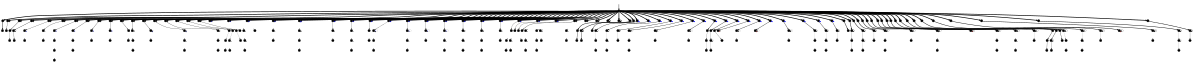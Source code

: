 digraph model {
  orientation = portrait;
  graph [ rankdir = "TB", ranksep="0.1", nodesep="0.05", size="8!" ];
  node [ fontname = "Helvetica", fontsize="6.0", shape="point", margin="0.01", height="0.1", width="0.5" ];
  edge [ fontname = "Helvetica", arrowsize=".3", arrowhead="normal", fontsize="6.0", margin="0.05" ];
None [shape=none, style=invis, width=0.1, height=0.1]
None->0
{rank = source; None}
0->1[penwidth="2.0043213737826426",label = "  "];1->2[penwidth="1.1931245983544616",label = "  "];0->3[penwidth="2.0043213737826426",label = "  "];3->3[penwidth="1.2624510897304295",label = "  "];3->4[penwidth="0.5314789170422551",label = "  "];0->5[penwidth="2.0043213737826426",label = "  "];5->5[penwidth="1.2624510897304295",label = "  "];5->6[penwidth="0.7323937598229685",label = "  "];6->7[penwidth="0.43136376415898736",label = "  "];0->8[penwidth="2.0043213737826426",label = "  "];8->8[penwidth="1.2624510897304295",label = "  "];8->9[penwidth="0.7323937598229685",label = "  "];9->9[penwidth="0.568201724066995",label = "  "];9->10[penwidth="0.568201724066995",label = "  "];0->11[penwidth="2.0043213737826426",label = "  "];11->11[penwidth="1.2624510897304295",label = "  "];11->12[penwidth="0.6020599913279624",label = "  "];12->12[penwidth="0.11394335230683679",label = "  "];12->12[style=dotted, color=blue,penwidth="0.07918124604762482",label = "  "];12->13[penwidth="0.07918124604762482",label = "  "];0->14[penwidth="2.0043213737826426",label = "  "];14->14[penwidth="1.2624510897304295",label = "  "];14->15[penwidth="0.6020599913279624",label = "  "];15->15[penwidth="0.11394335230683679",label = "  "];15->16[penwidth="0.04139268515822508",label = "  "];0->17[penwidth="2.0043213737826426",label = "  "];17->17[penwidth="1.2624510897304295",label = "  "];17->18[penwidth="0.6020599913279624",label = "  "];18->18[style=dotted, color=blue,penwidth="0.17609125905568124",label = "  "];18->18[penwidth="0.04139268515822508",label = "  "];18->19[penwidth="0.04139268515822508",label = "  "];19->20[penwidth="0.04139268515822508",label = "  "];20->21[penwidth="0.04139268515822508",label = "  "];0->22[penwidth="2.0043213737826426",label = "  "];22->22[penwidth="1.2624510897304295",label = "  "];22->23[penwidth="0.6020599913279624",label = "  "];23->23[style=dotted, color=blue,penwidth="0.17609125905568124",label = "  "];23->23[penwidth="0.146128035678238",label = "  "];23->24[penwidth="0.04139268515822508",label = "  "];24->25[penwidth="0.04139268515822508",label = "  "];0->26[penwidth="2.0043213737826426",label = "  "];26->26[penwidth="1.2624510897304295",label = "  "];26->27[penwidth="0.6020599913279624",label = "  "];27->27[style=dotted, color=blue,penwidth="0.17609125905568124",label = "  "];27->27[penwidth="0.146128035678238",label = "  "];27->28[penwidth="0.07918124604762482",label = "  "];0->29[penwidth="2.0043213737826426",label = "  "];29->29[penwidth="1.2624510897304295",label = "  "];29->30[penwidth="0.6020599913279624",label = "  "];30->30[style=dotted, color=blue,penwidth="0.17609125905568124",label = "  "];30->30[penwidth="0.146128035678238",label = "  "];30->31[penwidth="0.04139268515822508",label = "  "];0->32[penwidth="2.0043213737826426",label = "  "];32->32[penwidth="1.2624510897304295",label = "  "];32->33[penwidth="0.6020599913279624",label = "  "];33->34[penwidth="0.07918124604762482",label = "  "];0->35[penwidth="2.0043213737826426",label = "  "];35->35[penwidth="1.2624510897304295",label = "  "];35->36[penwidth="0.6020599913279624",label = "  "];36->36[penwidth="0.17609125905568124",label = "  "];36->36[penwidth="0.07918124604762482",label = "  "];36->37[penwidth="0.07918124604762482",label = "  "];37->38[penwidth="0.07918124604762482",label = "  "];0->39[penwidth="2.0043213737826426",label = "  "];39->39[penwidth="1.2624510897304295",label = "  "];39->40[penwidth="0.6020599913279624",label = "  "];40->40[penwidth="0.17609125905568124",label = "  "];40->40[penwidth="0.04139268515822508",label = "  "];40->40[style=dotted, color=blue,penwidth="0.04139268515822508",label = "  "];40->40[penwidth="0.04139268515822508",label = "  "];40->41[penwidth="0.04139268515822508",label = "  "];0->42[penwidth="2.0043213737826426",label = "  "];42->42[penwidth="1.2624510897304295",label = "  "];42->43[penwidth="0.6020599913279624",label = "  "];43->43[penwidth="0.17609125905568124",label = "  "];43->43[style=dotted, color=blue,penwidth="0.04139268515822508",label = "  "];43->43[penwidth="0.04139268515822508",label = "  "];43->43[penwidth="0.04139268515822508",label = "  "];43->44[penwidth="0.04139268515822508",label = "  "];44->44[penwidth="0.04139268515822508",label = "  "];44->45[penwidth="0.04139268515822508",label = "  "];0->46[penwidth="2.0043213737826426",label = "  "];46->46[penwidth="1.2624510897304295",label = "  "];46->47[penwidth="0.6020599913279624",label = "  "];47->47[penwidth="0.17609125905568124",label = "  "];47->48[penwidth="0.04139268515822508",label = "  "];48->49[penwidth="0.04139268515822508",label = "  "];0->50[penwidth="2.0043213737826426",label = "  "];50->50[penwidth="1.2624510897304295",label = "  "];50->51[penwidth="0.6020599913279624",label = "  "];51->52[penwidth="0.2304489213782739",label = "  "];52->53[penwidth="0.146128035678238",label = "  "];0->54[penwidth="2.0043213737826426",label = "  "];54->54[penwidth="1.2624510897304295",label = "  "];54->55[penwidth="0.6020599913279624",label = "  "];55->56[penwidth="0.2304489213782739",label = "  "];56->56[penwidth="0.11394335230683679",label = "  "];56->57[penwidth="0.11394335230683679",label = "  "];0->58[penwidth="2.0043213737826426",label = "  "];58->58[penwidth="1.2624510897304295",label = "  "];58->59[penwidth="0.6020599913279624",label = "  "];59->60[penwidth="0.25527250510330607",label = "  "];0->61[penwidth="2.0043213737826426",label = "  "];61->61[penwidth="1.2624510897304295",label = "  "];61->61[style=dotted, color=blue,penwidth="0.17609125905568124",label = "  "];61->62[penwidth="0.146128035678238",label = "  "];0->63[penwidth="2.0043213737826426",label = "  "];63->63[penwidth="1.2624510897304295",label = "  "];63->63[style=dotted, color=blue,penwidth="0.17609125905568124",label = "  "];63->64[penwidth="0.04139268515822508",label = "  "];64->64[penwidth="0.04139268515822508",label = "  "];64->65[penwidth="0.04139268515822508",label = "  "];65->65[penwidth="0.04139268515822508",label = "  "];65->66[penwidth="0.04139268515822508",label = "  "];0->67[penwidth="2.0043213737826426",label = "  "];67->67[penwidth="1.2624510897304295",label = "  "];67->67[style=dotted, color=blue,penwidth="0.5314789170422551",label = "  "];67->67[penwidth="0.11394335230683679",label = "  "];67->68[penwidth="0.04139268515822508",label = "  "];0->69[penwidth="2.0043213737826426",label = "  "];69->69[penwidth="1.2624510897304295",label = "  "];69->69[style=dotted, color=blue,penwidth="0.5314789170422551",label = "  "];69->69[penwidth="0.11394335230683679",label = "  "];69->70[penwidth="0.04139268515822508",label = "  "];70->70[penwidth="0.04139268515822508",label = "  "];70->71[penwidth="0.04139268515822508",label = "  "];0->72[penwidth="2.0043213737826426",label = "  "];72->72[penwidth="1.2624510897304295",label = "  "];72->72[style=dotted, color=blue,penwidth="0.5314789170422551",label = "  "];72->72[penwidth="0.11394335230683679",label = "  "];72->72[style=dotted, color=blue,penwidth="0.04139268515822508",label = "  "];72->73[penwidth="0.04139268515822508",label = "  "];73->73[penwidth="0.04139268515822508",label = "  "];73->73[penwidth="0.04139268515822508",label = "  "];73->73[penwidth="0.04139268515822508",label = "  "];73->74[penwidth="0.04139268515822508",label = "  "];74->75[penwidth="0.04139268515822508",label = "  "];0->76[penwidth="2.0043213737826426",label = "  "];76->76[penwidth="1.2624510897304295",label = "  "];76->76[style=dotted, color=blue,penwidth="0.5314789170422551",label = "  "];76->77[penwidth="0.4913616938342727",label = "  "];77->77[penwidth="0.11394335230683679",label = "  "];77->78[penwidth="0.04139268515822508",label = "  "];0->79[penwidth="2.0043213737826426",label = "  "];79->79[penwidth="1.2624510897304295",label = "  "];79->79[style=dotted, color=blue,penwidth="0.5314789170422551",label = "  "];79->80[penwidth="0.4913616938342727",label = "  "];80->80[penwidth="0.11394335230683679",label = "  "];80->81[penwidth="0.07918124604762482",label = "  "];81->81[penwidth="0.07918124604762482",label = "  "];81->82[penwidth="0.07918124604762482",label = "  "];0->83[penwidth="2.0043213737826426",label = "  "];83->83[penwidth="1.2624510897304295",label = "  "];83->83[style=dotted, color=blue,penwidth="0.5314789170422551",label = "  "];83->84[penwidth="0.4913616938342727",label = "  "];84->85[penwidth="0.11394335230683679",label = "  "];0->86[penwidth="2.0043213737826426",label = "  "];86->86[penwidth="1.2624510897304295",label = "  "];86->86[style=dotted, color=blue,penwidth="0.5314789170422551",label = "  "];86->87[penwidth="0.4913616938342727",label = "  "];87->87[style=dotted, color=blue,penwidth="0.17609125905568124",label = "  "];87->87[penwidth="0.17609125905568124",label = "  "];87->87[penwidth="0.04139268515822508",label = "  "];87->87[penwidth="0.04139268515822508",label = "  "];87->88[penwidth="0.04139268515822508",label = "  "];88->89[penwidth="0.04139268515822508",label = "  "];0->90[penwidth="2.0043213737826426",label = "  "];90->90[penwidth="1.2624510897304295",label = "  "];90->90[style=dotted, color=blue,penwidth="0.5314789170422551",label = "  "];90->91[penwidth="0.4913616938342727",label = "  "];91->91[style=dotted, color=blue,penwidth="0.17609125905568124",label = "  "];91->91[penwidth="0.17609125905568124",label = "  "];91->92[penwidth="0.04139268515822508",label = "  "];92->92[penwidth="0.04139268515822508",label = "  "];92->93[penwidth="0.04139268515822508",label = "  "];0->94[penwidth="2.0043213737826426",label = "  "];94->94[penwidth="1.2624510897304295",label = "  "];94->94[style=dotted, color=blue,penwidth="0.5314789170422551",label = "  "];94->95[penwidth="0.4913616938342727",label = "  "];95->95[style=dotted, color=blue,penwidth="0.17609125905568124",label = "  "];95->95[penwidth="0.17609125905568124",label = "  "];95->96[penwidth="0.07918124604762482",label = "  "];0->97[penwidth="2.0043213737826426",label = "  "];97->97[penwidth="1.2624510897304295",label = "  "];97->97[style=dotted, color=blue,penwidth="0.5314789170422551",label = "  "];97->98[penwidth="0.4913616938342727",label = "  "];98->98[style=dotted, color=blue,penwidth="0.17609125905568124",label = "  "];98->98[penwidth="0.17609125905568124",label = "  "];98->99[penwidth="0.04139268515822508",label = "  "];99->99[penwidth="0.04139268515822508",label = "  "];99->100[penwidth="0.04139268515822508",label = "  "];0->101[penwidth="2.0043213737826426",label = "  "];101->101[penwidth="1.2624510897304295",label = "  "];101->101[style=dotted, color=blue,penwidth="0.5314789170422551",label = "  "];101->102[penwidth="0.4913616938342727",label = "  "];102->102[penwidth="0.17609125905568124",label = "  "];102->102[penwidth="0.04139268515822508",label = "  "];102->103[penwidth="0.04139268515822508",label = "  "];103->103[penwidth="0.04139268515822508",label = "  "];103->104[penwidth="0.04139268515822508",label = "  "];0->105[penwidth="2.0043213737826426",label = "  "];105->105[penwidth="1.2624510897304295",label = "  "];105->105[style=dotted, color=blue,penwidth="0.5314789170422551",label = "  "];105->106[penwidth="0.4913616938342727",label = "  "];106->106[penwidth="0.17609125905568124",label = "  "];106->106[penwidth="0.04139268515822508",label = "  "];106->107[penwidth="0.04139268515822508",label = "  "];107->108[penwidth="0.04139268515822508",label = "  "];0->109[penwidth="2.0043213737826426",label = "  "];109->109[penwidth="1.2624510897304295",label = "  "];109->109[style=dotted, color=blue,penwidth="0.5314789170422551",label = "  "];109->110[penwidth="0.4913616938342727",label = "  "];110->110[penwidth="0.17609125905568124",label = "  "];110->111[penwidth="0.11394335230683679",label = "  "];0->112[penwidth="2.0043213737826426",label = "  "];112->112[penwidth="1.2624510897304295",label = "  "];112->112[style=dotted, color=blue,penwidth="0.5314789170422551",label = "  "];112->113[penwidth="0.4913616938342727",label = "  "];113->114[penwidth="0.11394335230683679",label = "  "];114->115[penwidth="0.07918124604762482",label = "  "];0->116[penwidth="2.0043213737826426",label = "  "];116->116[penwidth="1.2624510897304295",label = "  "];116->116[style=dotted, color=blue,penwidth="0.5314789170422551",label = "  "];116->117[penwidth="0.4913616938342727",label = "  "];117->118[penwidth="0.11394335230683679",label = "  "];118->118[penwidth="0.04139268515822508",label = "  "];118->119[penwidth="0.04139268515822508",label = "  "];0->120[penwidth="2.0043213737826426",label = "  "];120->120[penwidth="1.2624510897304295",label = "  "];120->120[style=dotted, color=blue,penwidth="0.5314789170422551",label = "  "];120->121[penwidth="0.4913616938342727",label = "  "];121->122[penwidth="0.07918124604762482",label = "  "];0->123[penwidth="2.0043213737826426",label = "  "];123->123[penwidth="1.2624510897304295",label = "  "];123->124[penwidth="0.7160033436347992",label = "  "];0->125[penwidth="2.0043213737826426",label = "  "];125->125[penwidth="1.2624510897304295",label = "  "];125->126[penwidth="0.146128035678238",label = "  "];126->126[penwidth="0.04139268515822508",label = "  "];126->127[penwidth="0.04139268515822508",label = "  "];127->127[penwidth="0.04139268515822508",label = "  "];127->128[penwidth="0.04139268515822508",label = "  "];0->129[penwidth="2.0043213737826426",label = "  "];129->129[penwidth="1.2624510897304295",label = "  "];129->130[penwidth="0.146128035678238",label = "  "];130->131[penwidth="0.04139268515822508",label = "  "];131->132[penwidth="0.04139268515822508",label = "  "];0->133[penwidth="2.0043213737826426",label = "  "];133->133[penwidth="1.2624510897304295",label = "  "];133->134[penwidth="0.146128035678238",label = "  "];134->134[penwidth="0.07918124604762482",label = "  "];134->134[penwidth="0.04139268515822508",label = "  "];134->134[penwidth="0.04139268515822508",label = "  "];134->135[penwidth="0.04139268515822508",label = "  "];0->136[penwidth="2.0043213737826426",label = "  "];136->136[penwidth="1.2624510897304295",label = "  "];136->137[penwidth="0.146128035678238",label = "  "];137->137[penwidth="0.07918124604762482",label = "  "];137->138[penwidth="0.04139268515822508",label = "  "];0->139[penwidth="2.0043213737826426",label = "  "];139->140[penwidth="1.2479732663618066",label = "  "];140->141[penwidth="0.9242792860618817",label = "  "];0->142[penwidth="2.0043213737826426",label = "  "];142->143[penwidth="1.2479732663618066",label = "  "];143->143[penwidth="1.0128372247051722",label = "  "];143->144[penwidth="1.0128372247051722",label = "  "];0->145[penwidth="2.0043213737826426",label = "  "];145->145[style=dotted, color=blue,penwidth="1.2253092817258628",label = "  "];145->146[penwidth="0.9956351945975499",label = "  "];0->147[penwidth="2.0043213737826426",label = "  "];147->147[style=dotted, color=blue,penwidth="1.2253092817258628",label = "  "];147->148[penwidth="0.8976270912904415",label = "  "];148->148[penwidth="0.43136376415898736",label = "  "];148->149[penwidth="0.17609125905568124",label = "  "];149->150[penwidth="0.07918124604762482",label = "  "];0->151[penwidth="2.0043213737826426",label = "  "];151->151[style=dotted, color=blue,penwidth="1.2253092817258628",label = "  "];151->152[penwidth="0.8976270912904415",label = "  "];152->152[penwidth="0.43136376415898736",label = "  "];152->153[penwidth="0.17609125905568124",label = "  "];153->153[penwidth="0.11394335230683679",label = "  "];153->154[penwidth="0.11394335230683679",label = "  "];0->155[penwidth="2.0043213737826426",label = "  "];155->155[style=dotted, color=blue,penwidth="1.2253092817258628",label = "  "];155->156[penwidth="0.8976270912904415",label = "  "];156->156[penwidth="0.43136376415898736",label = "  "];156->157[penwidth="0.2304489213782739",label = "  "];0->158[penwidth="2.0043213737826426",label = "  "];158->158[style=dotted, color=blue,penwidth="1.2253092817258628",label = "  "];158->159[penwidth="0.8976270912904415",label = "  "];159->159[penwidth="0.43136376415898736",label = "  "];159->159[penwidth="0.17609125905568124",label = "  "];159->159[penwidth="0.07918124604762482",label = "  "];159->160[penwidth="0.04139268515822508",label = "  "];160->161[penwidth="0.04139268515822508",label = "  "];0->162[penwidth="2.0043213737826426",label = "  "];162->162[style=dotted, color=blue,penwidth="1.2253092817258628",label = "  "];162->163[penwidth="0.8976270912904415",label = "  "];163->163[penwidth="0.43136376415898736",label = "  "];163->163[penwidth="0.17609125905568124",label = "  "];163->163[penwidth="0.07918124604762482",label = "  "];163->163[penwidth="0.04139268515822508",label = "  "];163->164[penwidth="0.04139268515822508",label = "  "];0->165[penwidth="2.0043213737826426",label = "  "];165->165[style=dotted, color=blue,penwidth="1.2253092817258628",label = "  "];165->166[penwidth="0.8976270912904415",label = "  "];166->166[penwidth="0.43136376415898736",label = "  "];166->166[penwidth="0.17609125905568124",label = "  "];166->167[penwidth="0.11394335230683679",label = "  "];0->168[penwidth="2.0043213737826426",label = "  "];168->168[style=dotted, color=blue,penwidth="1.2253092817258628",label = "  "];168->169[penwidth="0.8976270912904415",label = "  "];169->170[penwidth="0.43136376415898736",label = "  "];170->171[penwidth="0.25527250510330607",label = "  "];0->172[penwidth="2.0043213737826426",label = "  "];172->172[style=dotted, color=blue,penwidth="1.2253092817258628",label = "  "];172->173[penwidth="0.8976270912904415",label = "  "];173->174[penwidth="0.43136376415898736",label = "  "];174->174[penwidth="0.2787536009528289",label = "  "];174->175[penwidth="0.2787536009528289",label = "  "];0->176[penwidth="2.0043213737826426",label = "  "];176->176[style=dotted, color=blue,penwidth="1.2253092817258628",label = "  "];176->177[penwidth="0.8976270912904415",label = "  "];177->178[penwidth="0.4471580313422192",label = "  "];0->179[penwidth="2.0043213737826426",label = "  "];179->179[style=dotted, color=blue,penwidth="1.2253092817258628",label = "  "];179->180[penwidth="0.8976270912904415",label = "  "];180->180[penwidth="0.43136376415898736",label = "  "];180->180[color=red,penwidth="0.04139268515822508",label = "  "];0->181[penwidth="2.0043213737826426",label = "  "];181->181[style=dotted, color=blue,penwidth="1.2253092817258628",label = "  "];181->182[penwidth="0.8976270912904415",label = "  "];182->182[penwidth="0.43136376415898736",label = "  "];182->182[penwidth="0.17609125905568124",label = "  "];182->183[penwidth="0.11394335230683679",label = "  "];0->184[penwidth="2.0043213737826426",label = "  "];184->184[style=dotted, color=blue,penwidth="1.2253092817258628",label = "  "];184->185[penwidth="0.8976270912904415",label = "  "];185->185[penwidth="0.43136376415898736",label = "  "];185->185[penwidth="0.17609125905568124",label = "  "];185->185[penwidth="0.07918124604762482",label = "  "];185->185[color=red,penwidth="0.04139268515822508",label = "  "];0->186[penwidth="2.0043213737826426",label = "  "];186->186[style=dotted, color=blue,penwidth="1.2253092817258628",label = "  "];186->187[penwidth="0.8976270912904415",label = "  "];187->187[penwidth="0.43136376415898736",label = "  "];187->187[penwidth="0.17609125905568124",label = "  "];187->187[penwidth="0.07918124604762482",label = "  "];187->188[penwidth="0.04139268515822508",label = "  "];0->189[penwidth="2.0043213737826426",label = "  "];189->189[style=dotted, color=blue,penwidth="1.2253092817258628",label = "  "];189->190[penwidth="0.8976270912904415",label = "  "];190->190[penwidth="0.43136376415898736",label = "  "];190->191[penwidth="0.17609125905568124",label = "  "];191->192[penwidth="0.07918124604762482",label = "  "];0->193[penwidth="2.0043213737826426",label = "  "];193->193[style=dotted, color=blue,penwidth="1.2253092817258628",label = "  "];193->194[penwidth="0.8976270912904415",label = "  "];194->194[penwidth="0.43136376415898736",label = "  "];194->195[penwidth="0.17609125905568124",label = "  "];195->195[penwidth="0.11394335230683679",label = "  "];195->196[penwidth="0.11394335230683679",label = "  "];0->197[penwidth="2.0043213737826426",label = "  "];197->197[style=dotted, color=blue,penwidth="1.2253092817258628",label = "  "];197->198[penwidth="0.8976270912904415",label = "  "];198->198[penwidth="0.43136376415898736",label = "  "];198->199[penwidth="0.2041199826559248",label = "  "];0->200[penwidth="2.0043213737826426",label = "  "];200->201[penwidth="1.252853030979893",label = "  "];0->202[penwidth="2.0043213737826426",label = "  "];202->203[penwidth="1.294466226161593",label = "  "];203->203[penwidth="0.6989700043360189",label = "  "];203->204[penwidth="0.3979400086720376",label = "  "];204->205[penwidth="0.25527250510330607",label = "  "];0->206[penwidth="2.0043213737826426",label = "  "];206->207[penwidth="1.294466226161593",label = "  "];207->207[penwidth="0.6989700043360189",label = "  "];207->208[penwidth="0.3979400086720376",label = "  "];208->208[penwidth="0.2304489213782739",label = "  "];208->209[penwidth="0.2304489213782739",label = "  "];0->210[penwidth="2.0043213737826426",label = "  "];210->211[penwidth="1.294466226161593",label = "  "];211->211[penwidth="0.6989700043360189",label = "  "];211->212[penwidth="0.3222192947339193",label = "  "];0->213[penwidth="2.0043213737826426",label = "  "];213->214[penwidth="1.294466226161593",label = "  "];214->214[penwidth="0.6989700043360189",label = "  "];214->214[penwidth="0.38021124171160603",label = "  "];214->214[penwidth="0.146128035678238",label = "  "];214->215[penwidth="0.04139268515822508",label = "  "];215->216[penwidth="0.04139268515822508",label = "  "];0->217[penwidth="2.0043213737826426",label = "  "];217->218[penwidth="1.294466226161593",label = "  "];218->218[penwidth="0.6989700043360189",label = "  "];218->218[penwidth="0.38021124171160603",label = "  "];218->218[penwidth="0.146128035678238",label = "  "];218->219[penwidth="0.07918124604762482",label = "  "];0->220[penwidth="2.0043213737826426",label = "  "];220->221[penwidth="1.294466226161593",label = "  "];221->221[penwidth="0.6989700043360189",label = "  "];221->221[penwidth="0.38021124171160603",label = "  "];221->221[penwidth="0.146128035678238",label = "  "];221->221[penwidth="0.04139268515822508",label = "  "];221->222[penwidth="0.04139268515822508",label = "  "];222->222[penwidth="0.04139268515822508",label = "  "];222->223[penwidth="0.04139268515822508",label = "  "];0->224[penwidth="2.0043213737826426",label = "  "];224->225[penwidth="1.294466226161593",label = "  "];225->225[penwidth="0.6989700043360189",label = "  "];225->225[penwidth="0.38021124171160603",label = "  "];225->225[color=red,penwidth="0.04139268515822508",label = "  "];0->226[penwidth="2.0043213737826426",label = "  "];226->227[penwidth="1.294466226161593",label = "  "];227->227[penwidth="0.6989700043360189",label = "  "];227->227[penwidth="0.38021124171160603",label = "  "];227->228[penwidth="0.11394335230683679",label = "  "];228->229[penwidth="0.07918124604762482",label = "  "];0->230[penwidth="2.0043213737826426",label = "  "];230->231[penwidth="1.294466226161593",label = "  "];231->231[penwidth="0.6989700043360189",label = "  "];231->231[penwidth="0.38021124171160603",label = "  "];231->232[penwidth="0.11394335230683679",label = "  "];232->232[penwidth="0.04139268515822508",label = "  "];232->233[penwidth="0.04139268515822508",label = "  "];0->234[penwidth="2.0043213737826426",label = "  "];234->235[penwidth="1.294466226161593",label = "  "];235->235[penwidth="0.6989700043360189",label = "  "];235->235[penwidth="0.38021124171160603",label = "  "];235->236[penwidth="0.2041199826559248",label = "  "];0->237[penwidth="2.0043213737826426",label = "  "];237->238[penwidth="1.294466226161593",label = "  "];238->239[penwidth="0.8129133566428556",label = "  "];239->240[penwidth="0.6127838567197355",label = "  "];0->241[penwidth="2.0043213737826426",label = "  "];241->242[penwidth="1.294466226161593",label = "  "];242->243[penwidth="0.8129133566428556",label = "  "];243->243[penwidth="0.5314789170422551",label = "  "];243->244[penwidth="0.5314789170422551",label = "  "];0->245[penwidth="2.0043213737826426",label = "  "];245->246[penwidth="1.294466226161593",label = "  "];246->247[penwidth="0.7923916894982539",label = "  "];0->248[penwidth="2.0043213737826426",label = "  "];248->249[penwidth="1.294466226161593",label = "  "];249->249[penwidth="0.6989700043360189",label = "  "];249->249[penwidth="0.3979400086720376",label = "  "];249->250[penwidth="0.2041199826559248",label = "  "];250->251[penwidth="0.11394335230683679",label = "  "];0->252[penwidth="2.0043213737826426",label = "  "];252->253[penwidth="1.294466226161593",label = "  "];253->253[penwidth="0.6989700043360189",label = "  "];253->253[penwidth="0.3979400086720376",label = "  "];253->254[penwidth="0.2041199826559248",label = "  "];254->254[penwidth="0.11394335230683679",label = "  "];254->255[penwidth="0.11394335230683679",label = "  "];0->256[penwidth="2.0043213737826426",label = "  "];256->257[penwidth="1.294466226161593",label = "  "];257->257[penwidth="0.6989700043360189",label = "  "];257->257[penwidth="0.3979400086720376",label = "  "];257->258[penwidth="0.2304489213782739",label = "  "];0->259[penwidth="2.0043213737826426",label = "  "];259->260[penwidth="1.294466226161593",label = "  "];260->260[penwidth="0.6989700043360189",label = "  "];260->260[penwidth="0.3979400086720376",label = "  "];260->260[penwidth="0.07918124604762482",label = "  "];260->260[color=red,penwidth="0.04139268515822508",label = "  "];0->261[penwidth="2.0043213737826426",label = "  "];261->262[penwidth="1.294466226161593",label = "  "];262->262[penwidth="0.6989700043360189",label = "  "];262->262[penwidth="0.3979400086720376",label = "  "];262->262[penwidth="0.07918124604762482",label = "  "];262->263[penwidth="0.04139268515822508",label = "  "];0->264[penwidth="2.0043213737826426",label = "  "];264->265[penwidth="1.294466226161593",label = "  "];265->265[penwidth="0.6989700043360189",label = "  "];265->266[penwidth="0.2304489213782739",label = "  "];266->266[penwidth="0.2304489213782739",label = "  "];266->267[penwidth="0.2304489213782739",label = "  "];0->268[penwidth="2.0043213737826426",label = "  "];268->269[penwidth="1.294466226161593",label = "  "];269->269[penwidth="0.6989700043360189",label = "  "];269->270[penwidth="0.4471580313422192",label = "  "];}
